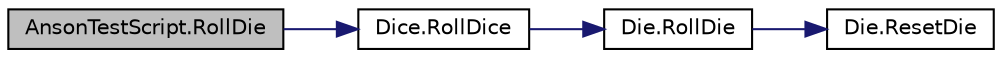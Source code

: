 digraph "AnsonTestScript.RollDie"
{
 // LATEX_PDF_SIZE
  edge [fontname="Helvetica",fontsize="10",labelfontname="Helvetica",labelfontsize="10"];
  node [fontname="Helvetica",fontsize="10",shape=record];
  rankdir="LR";
  Node1 [label="AnsonTestScript.RollDie",height=0.2,width=0.4,color="black", fillcolor="grey75", style="filled", fontcolor="black",tooltip=" "];
  Node1 -> Node2 [color="midnightblue",fontsize="10",style="solid",fontname="Helvetica"];
  Node2 [label="Dice.RollDice",height=0.2,width=0.4,color="black", fillcolor="white", style="filled",URL="$class_dice.html#a333ed52f536c0e7748fafe9422b179b5",tooltip=" "];
  Node2 -> Node3 [color="midnightblue",fontsize="10",style="solid",fontname="Helvetica"];
  Node3 [label="Die.RollDie",height=0.2,width=0.4,color="black", fillcolor="white", style="filled",URL="$class_die.html#a4995ecb1a88aa7f1043ae71ba8aa3ef5",tooltip=" "];
  Node3 -> Node4 [color="midnightblue",fontsize="10",style="solid",fontname="Helvetica"];
  Node4 [label="Die.ResetDie",height=0.2,width=0.4,color="black", fillcolor="white", style="filled",URL="$class_die.html#abc11c3d2bf0c0fba1555093eb5a8469e",tooltip=" "];
}
